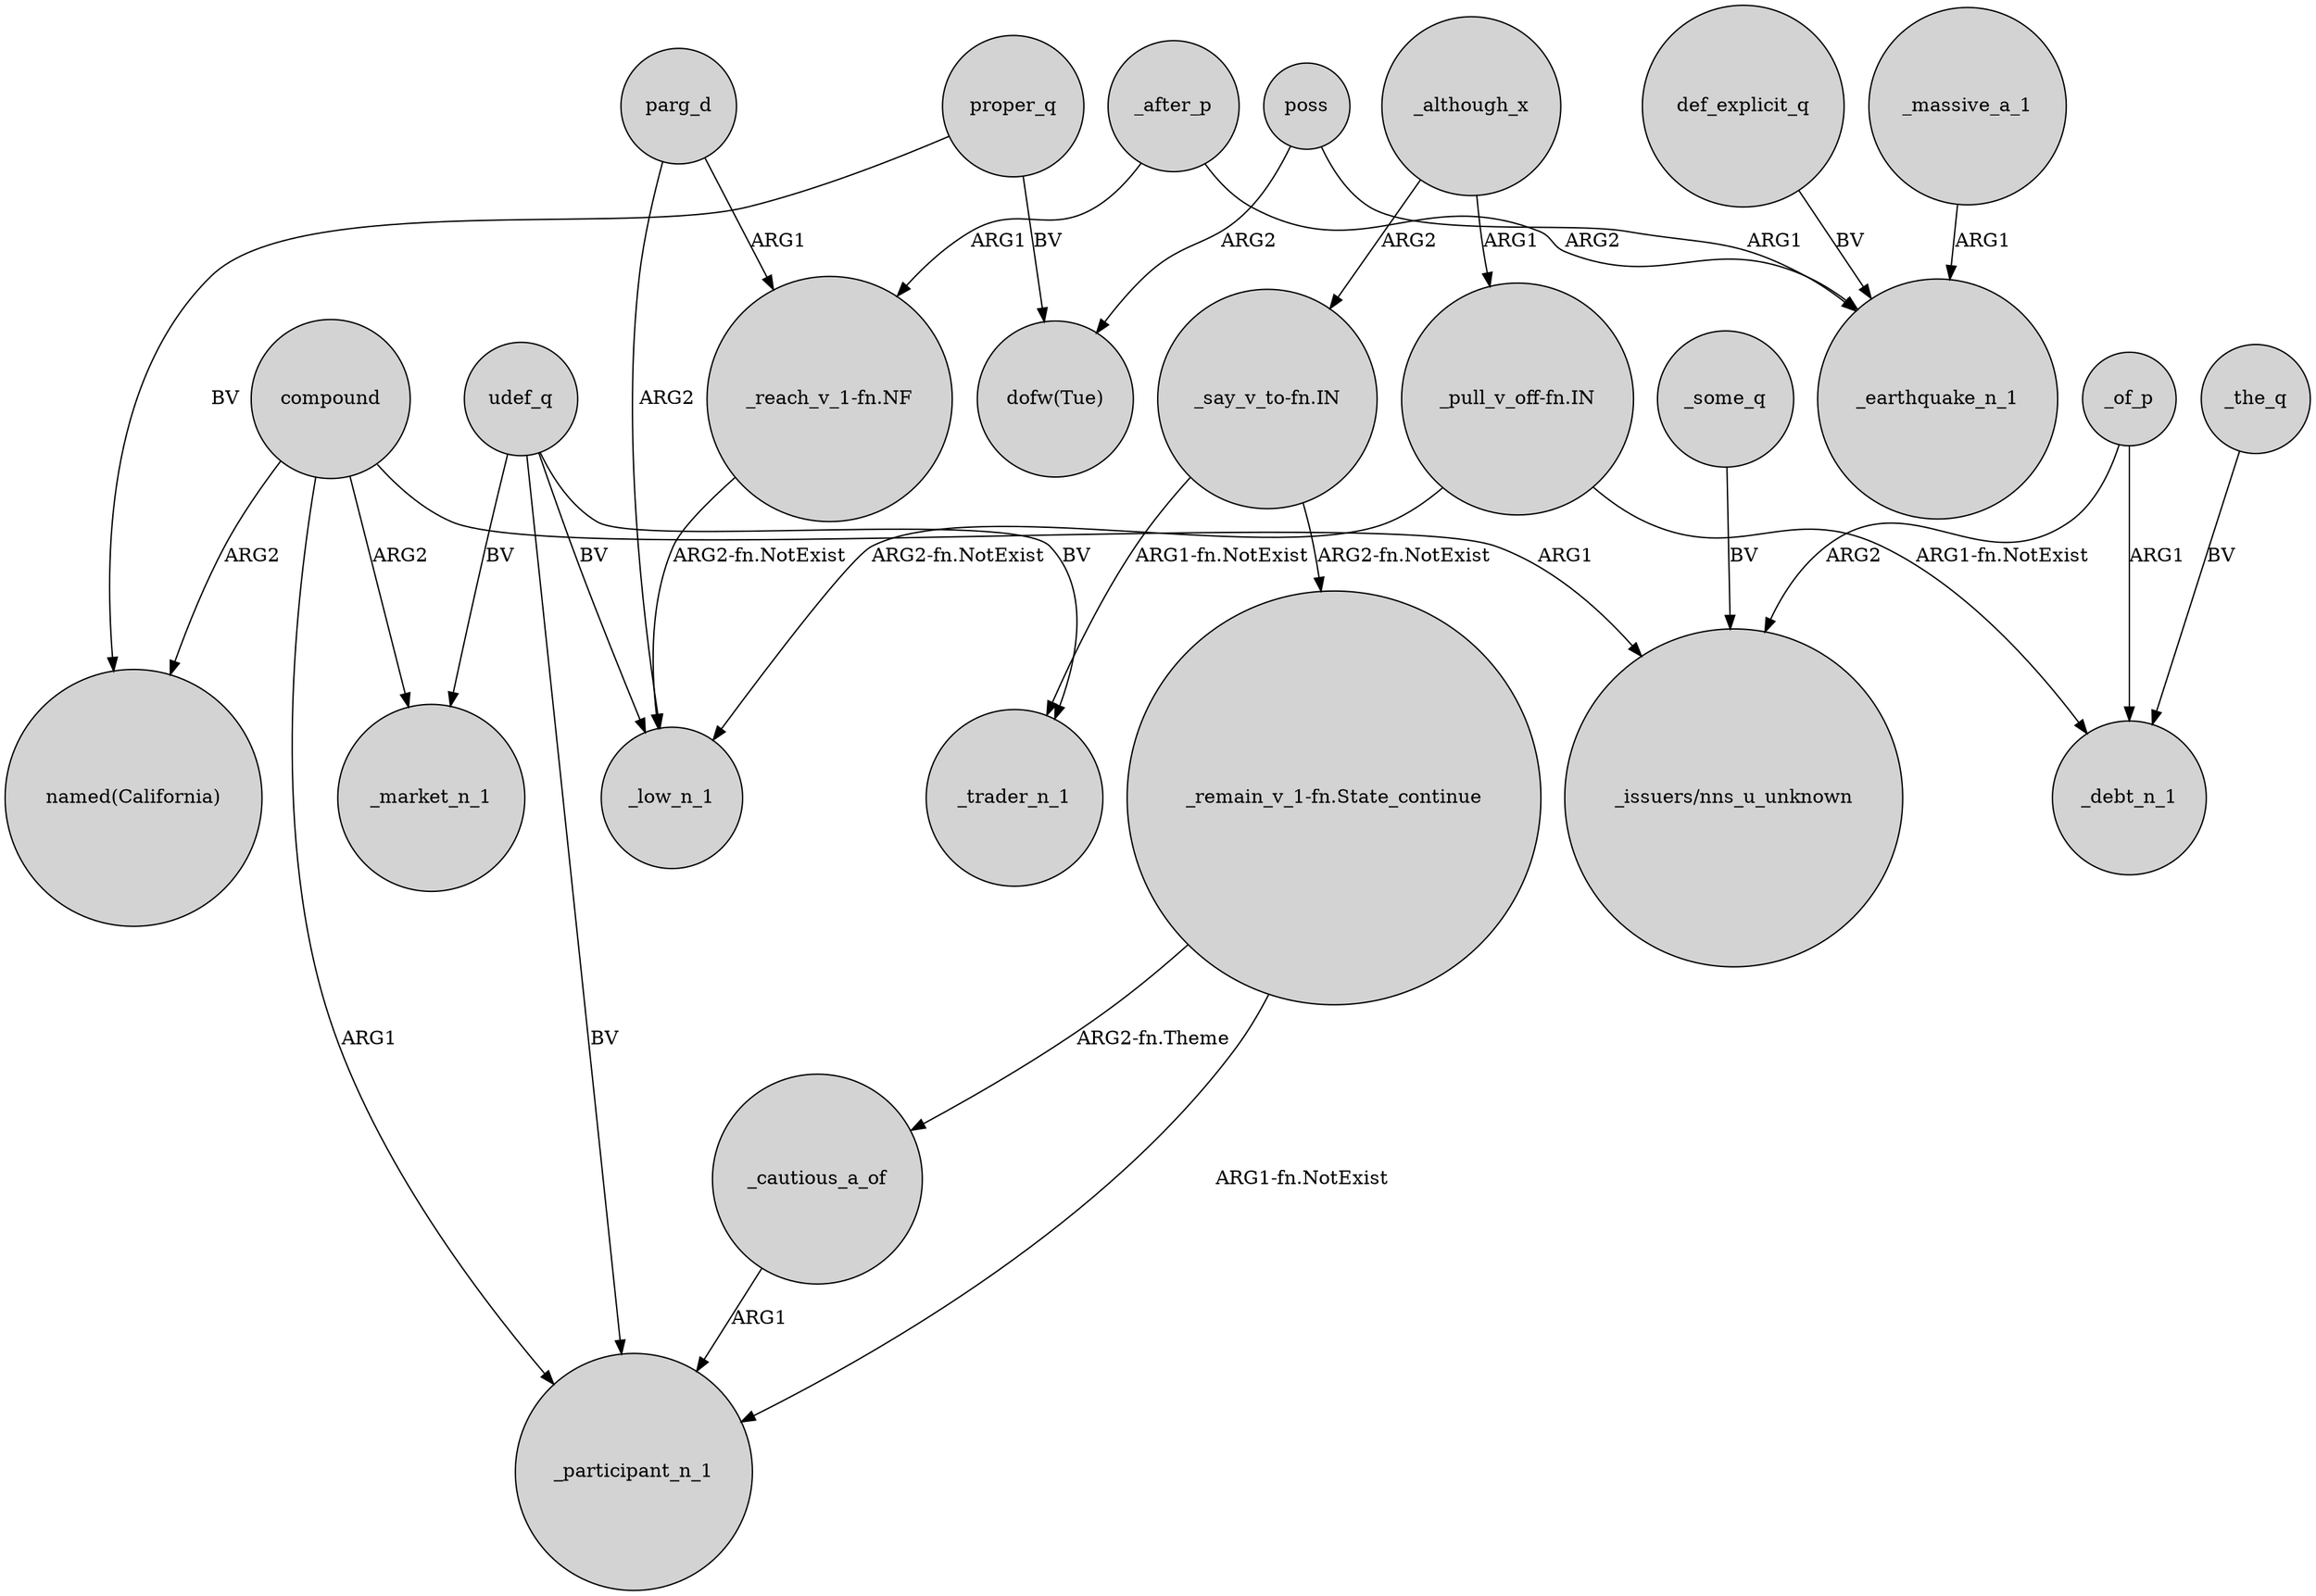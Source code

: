 digraph {
	node [shape=circle style=filled]
	compound -> _market_n_1 [label=ARG2]
	def_explicit_q -> _earthquake_n_1 [label=BV]
	"_remain_v_1-fn.State_continue" -> _cautious_a_of [label="ARG2-fn.Theme"]
	udef_q -> _participant_n_1 [label=BV]
	udef_q -> _trader_n_1 [label=BV]
	compound -> _participant_n_1 [label=ARG1]
	udef_q -> _low_n_1 [label=BV]
	poss -> _earthquake_n_1 [label=ARG1]
	_cautious_a_of -> _participant_n_1 [label=ARG1]
	_some_q -> "_issuers/nns_u_unknown" [label=BV]
	proper_q -> "named(California)" [label=BV]
	parg_d -> _low_n_1 [label=ARG2]
	"_pull_v_off-fn.IN" -> _low_n_1 [label="ARG2-fn.NotExist"]
	proper_q -> "dofw(Tue)" [label=BV]
	_although_x -> "_say_v_to-fn.IN" [label=ARG2]
	udef_q -> _market_n_1 [label=BV]
	_massive_a_1 -> _earthquake_n_1 [label=ARG1]
	_although_x -> "_pull_v_off-fn.IN" [label=ARG1]
	_after_p -> _earthquake_n_1 [label=ARG2]
	"_reach_v_1-fn.NF" -> _low_n_1 [label="ARG2-fn.NotExist"]
	parg_d -> "_reach_v_1-fn.NF" [label=ARG1]
	compound -> "_issuers/nns_u_unknown" [label=ARG1]
	poss -> "dofw(Tue)" [label=ARG2]
	_of_p -> _debt_n_1 [label=ARG1]
	"_say_v_to-fn.IN" -> "_remain_v_1-fn.State_continue" [label="ARG2-fn.NotExist"]
	"_remain_v_1-fn.State_continue" -> _participant_n_1 [label="ARG1-fn.NotExist"]
	_after_p -> "_reach_v_1-fn.NF" [label=ARG1]
	"_say_v_to-fn.IN" -> _trader_n_1 [label="ARG1-fn.NotExist"]
	compound -> "named(California)" [label=ARG2]
	_of_p -> "_issuers/nns_u_unknown" [label=ARG2]
	"_pull_v_off-fn.IN" -> _debt_n_1 [label="ARG1-fn.NotExist"]
	_the_q -> _debt_n_1 [label=BV]
}
